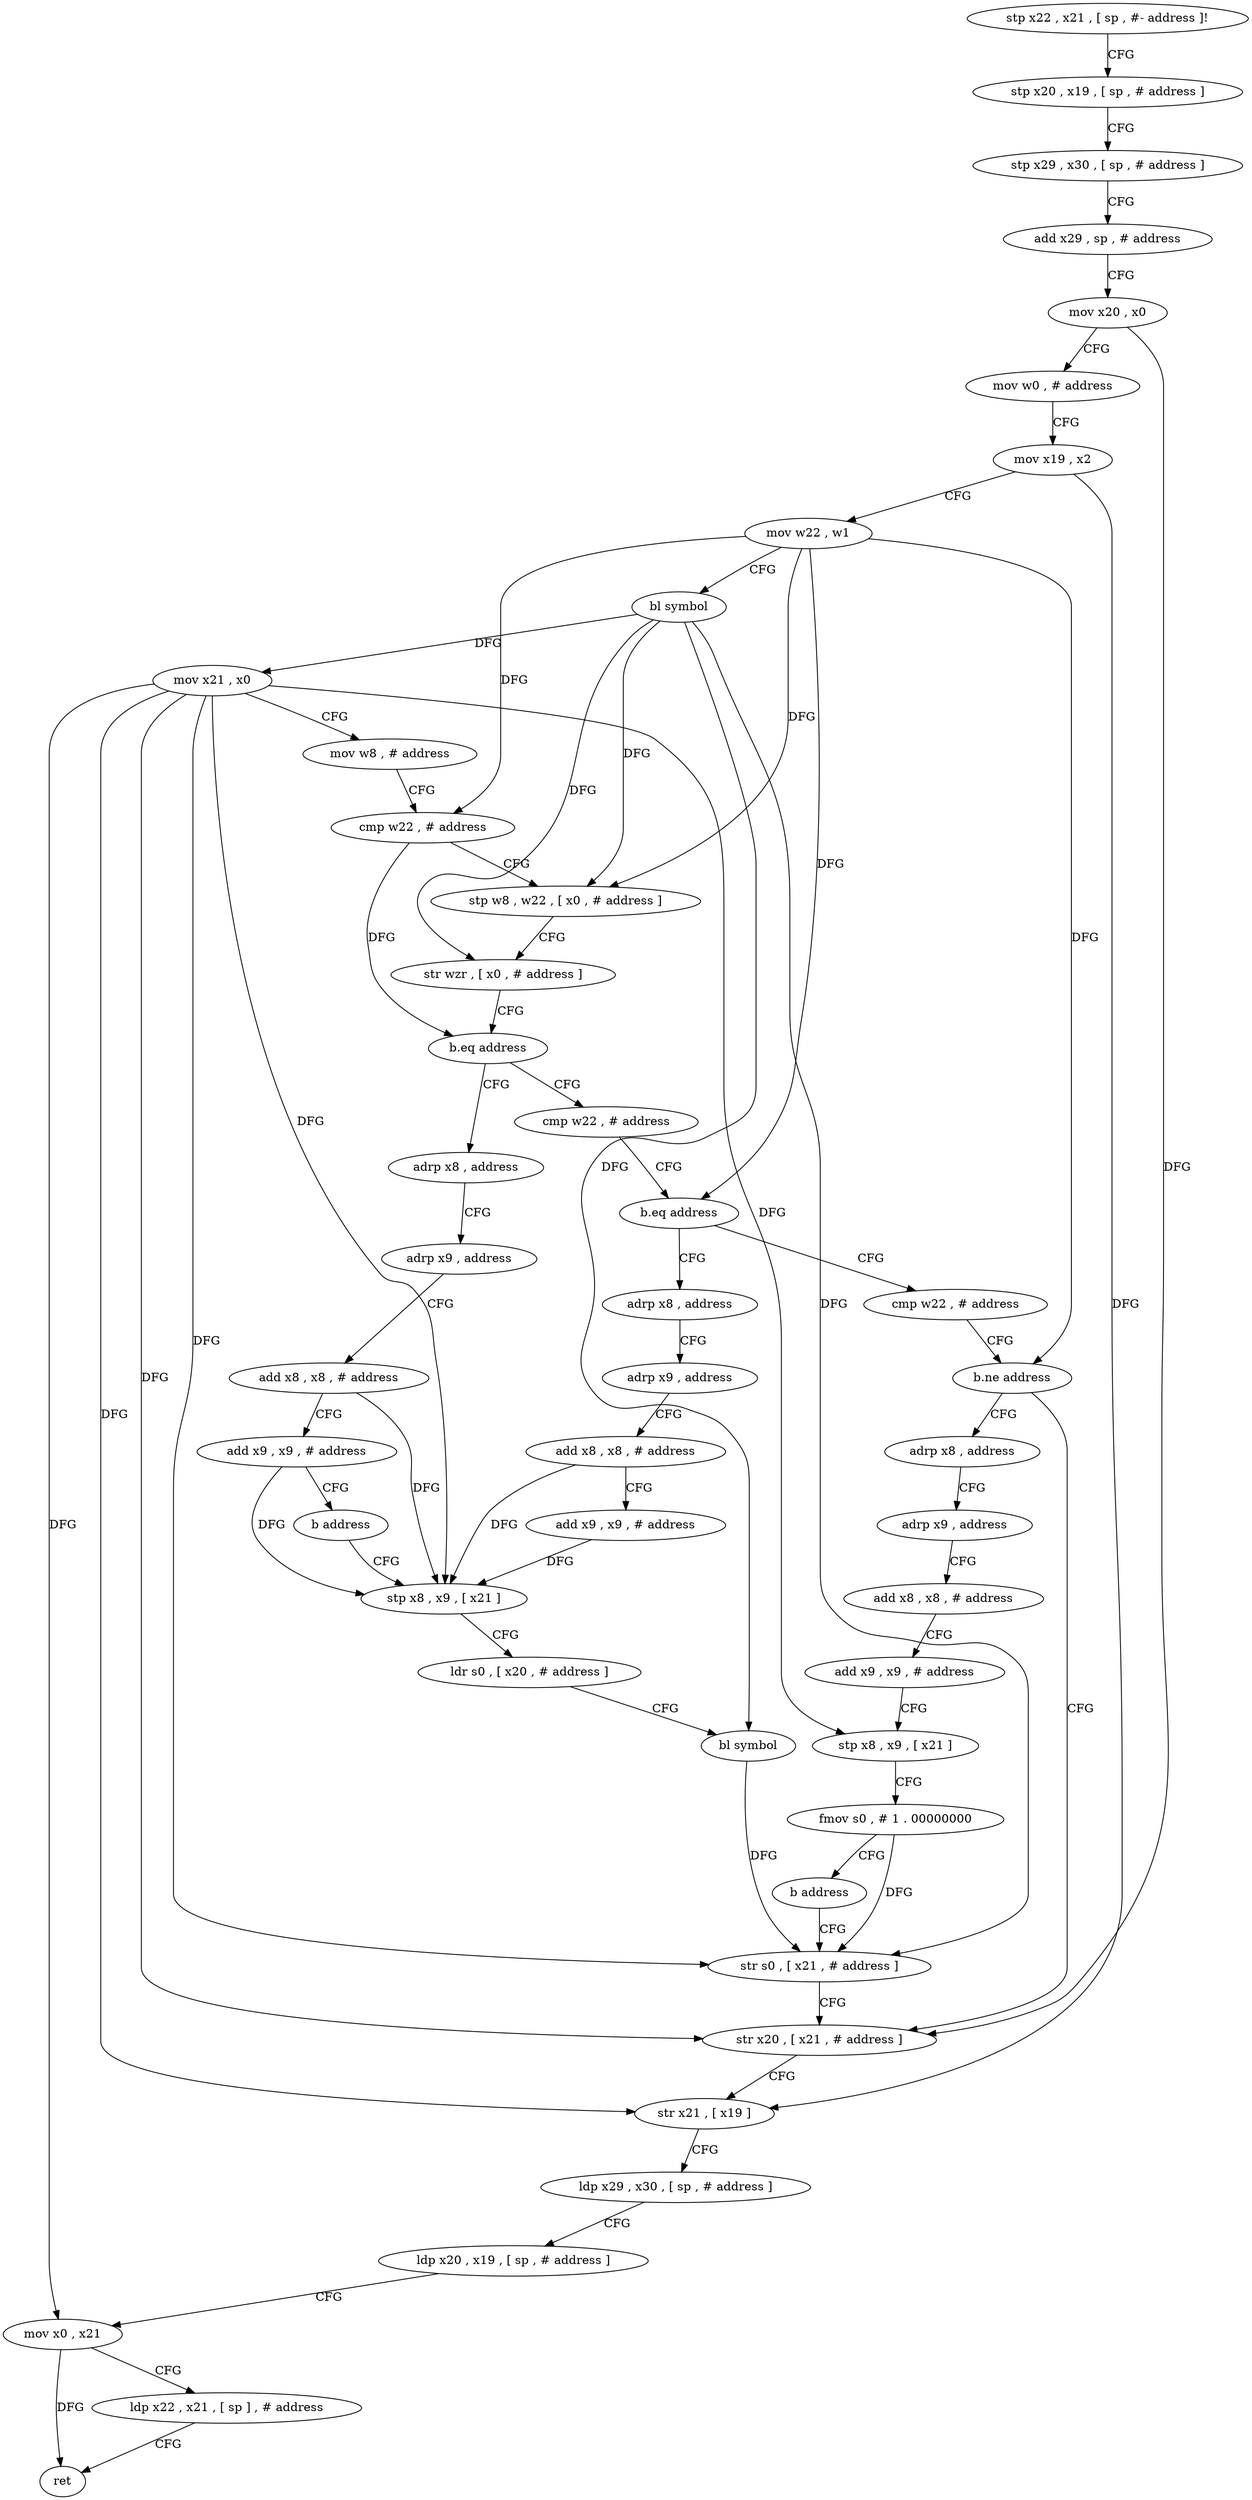 digraph "func" {
"4226848" [label = "stp x22 , x21 , [ sp , #- address ]!" ]
"4226852" [label = "stp x20 , x19 , [ sp , # address ]" ]
"4226856" [label = "stp x29 , x30 , [ sp , # address ]" ]
"4226860" [label = "add x29 , sp , # address" ]
"4226864" [label = "mov x20 , x0" ]
"4226868" [label = "mov w0 , # address" ]
"4226872" [label = "mov x19 , x2" ]
"4226876" [label = "mov w22 , w1" ]
"4226880" [label = "bl symbol" ]
"4226884" [label = "mov x21 , x0" ]
"4226888" [label = "mov w8 , # address" ]
"4226892" [label = "cmp w22 , # address" ]
"4226896" [label = "stp w8 , w22 , [ x0 , # address ]" ]
"4226900" [label = "str wzr , [ x0 , # address ]" ]
"4226904" [label = "b.eq address" ]
"4226952" [label = "adrp x8 , address" ]
"4226908" [label = "cmp w22 , # address" ]
"4226956" [label = "adrp x9 , address" ]
"4226960" [label = "add x8 , x8 , # address" ]
"4226964" [label = "add x9 , x9 , # address" ]
"4226968" [label = "b address" ]
"4226988" [label = "stp x8 , x9 , [ x21 ]" ]
"4226912" [label = "b.eq address" ]
"4226972" [label = "adrp x8 , address" ]
"4226916" [label = "cmp w22 , # address" ]
"4226992" [label = "ldr s0 , [ x20 , # address ]" ]
"4226996" [label = "bl symbol" ]
"4227000" [label = "str s0 , [ x21 , # address ]" ]
"4226976" [label = "adrp x9 , address" ]
"4226980" [label = "add x8 , x8 , # address" ]
"4226984" [label = "add x9 , x9 , # address" ]
"4226920" [label = "b.ne address" ]
"4227004" [label = "str x20 , [ x21 , # address ]" ]
"4226924" [label = "adrp x8 , address" ]
"4227008" [label = "str x21 , [ x19 ]" ]
"4227012" [label = "ldp x29 , x30 , [ sp , # address ]" ]
"4227016" [label = "ldp x20 , x19 , [ sp , # address ]" ]
"4227020" [label = "mov x0 , x21" ]
"4227024" [label = "ldp x22 , x21 , [ sp ] , # address" ]
"4227028" [label = "ret" ]
"4226928" [label = "adrp x9 , address" ]
"4226932" [label = "add x8 , x8 , # address" ]
"4226936" [label = "add x9 , x9 , # address" ]
"4226940" [label = "stp x8 , x9 , [ x21 ]" ]
"4226944" [label = "fmov s0 , # 1 . 00000000" ]
"4226948" [label = "b address" ]
"4226848" -> "4226852" [ label = "CFG" ]
"4226852" -> "4226856" [ label = "CFG" ]
"4226856" -> "4226860" [ label = "CFG" ]
"4226860" -> "4226864" [ label = "CFG" ]
"4226864" -> "4226868" [ label = "CFG" ]
"4226864" -> "4227004" [ label = "DFG" ]
"4226868" -> "4226872" [ label = "CFG" ]
"4226872" -> "4226876" [ label = "CFG" ]
"4226872" -> "4227008" [ label = "DFG" ]
"4226876" -> "4226880" [ label = "CFG" ]
"4226876" -> "4226892" [ label = "DFG" ]
"4226876" -> "4226896" [ label = "DFG" ]
"4226876" -> "4226912" [ label = "DFG" ]
"4226876" -> "4226920" [ label = "DFG" ]
"4226880" -> "4226884" [ label = "DFG" ]
"4226880" -> "4226896" [ label = "DFG" ]
"4226880" -> "4226900" [ label = "DFG" ]
"4226880" -> "4226996" [ label = "DFG" ]
"4226880" -> "4227000" [ label = "DFG" ]
"4226884" -> "4226888" [ label = "CFG" ]
"4226884" -> "4226988" [ label = "DFG" ]
"4226884" -> "4227000" [ label = "DFG" ]
"4226884" -> "4227004" [ label = "DFG" ]
"4226884" -> "4227008" [ label = "DFG" ]
"4226884" -> "4227020" [ label = "DFG" ]
"4226884" -> "4226940" [ label = "DFG" ]
"4226888" -> "4226892" [ label = "CFG" ]
"4226892" -> "4226896" [ label = "CFG" ]
"4226892" -> "4226904" [ label = "DFG" ]
"4226896" -> "4226900" [ label = "CFG" ]
"4226900" -> "4226904" [ label = "CFG" ]
"4226904" -> "4226952" [ label = "CFG" ]
"4226904" -> "4226908" [ label = "CFG" ]
"4226952" -> "4226956" [ label = "CFG" ]
"4226908" -> "4226912" [ label = "CFG" ]
"4226956" -> "4226960" [ label = "CFG" ]
"4226960" -> "4226964" [ label = "CFG" ]
"4226960" -> "4226988" [ label = "DFG" ]
"4226964" -> "4226968" [ label = "CFG" ]
"4226964" -> "4226988" [ label = "DFG" ]
"4226968" -> "4226988" [ label = "CFG" ]
"4226988" -> "4226992" [ label = "CFG" ]
"4226912" -> "4226972" [ label = "CFG" ]
"4226912" -> "4226916" [ label = "CFG" ]
"4226972" -> "4226976" [ label = "CFG" ]
"4226916" -> "4226920" [ label = "CFG" ]
"4226992" -> "4226996" [ label = "CFG" ]
"4226996" -> "4227000" [ label = "DFG" ]
"4227000" -> "4227004" [ label = "CFG" ]
"4226976" -> "4226980" [ label = "CFG" ]
"4226980" -> "4226984" [ label = "CFG" ]
"4226980" -> "4226988" [ label = "DFG" ]
"4226984" -> "4226988" [ label = "DFG" ]
"4226920" -> "4227004" [ label = "CFG" ]
"4226920" -> "4226924" [ label = "CFG" ]
"4227004" -> "4227008" [ label = "CFG" ]
"4226924" -> "4226928" [ label = "CFG" ]
"4227008" -> "4227012" [ label = "CFG" ]
"4227012" -> "4227016" [ label = "CFG" ]
"4227016" -> "4227020" [ label = "CFG" ]
"4227020" -> "4227024" [ label = "CFG" ]
"4227020" -> "4227028" [ label = "DFG" ]
"4227024" -> "4227028" [ label = "CFG" ]
"4226928" -> "4226932" [ label = "CFG" ]
"4226932" -> "4226936" [ label = "CFG" ]
"4226936" -> "4226940" [ label = "CFG" ]
"4226940" -> "4226944" [ label = "CFG" ]
"4226944" -> "4226948" [ label = "CFG" ]
"4226944" -> "4227000" [ label = "DFG" ]
"4226948" -> "4227000" [ label = "CFG" ]
}
